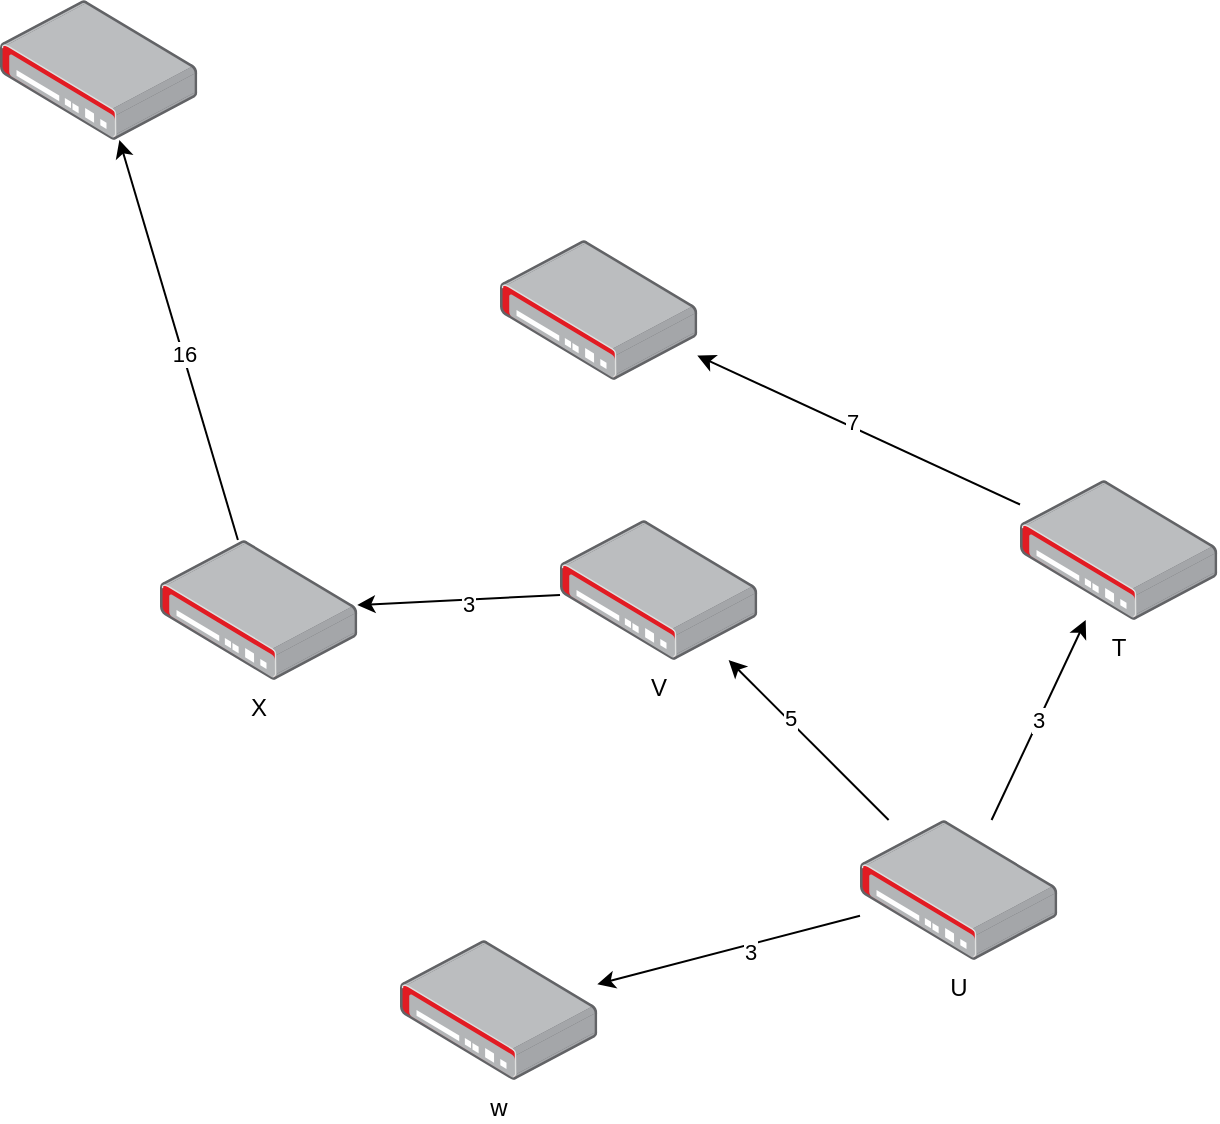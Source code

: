<mxfile version="22.0.8" type="github">
  <diagram name="第 1 页" id="yWCppMZFHAaxPfoO_EQy">
    <mxGraphModel dx="1623" dy="2105" grid="1" gridSize="10" guides="1" tooltips="1" connect="1" arrows="1" fold="1" page="1" pageScale="1" pageWidth="827" pageHeight="1169" math="0" shadow="0">
      <root>
        <mxCell id="0" />
        <mxCell id="1" parent="0" />
        <mxCell id="HIC51rnHH1Iu8R7tEqtq-3" style="rounded=0;orthogonalLoop=1;jettySize=auto;html=1;" edge="1" parent="1" source="HIC51rnHH1Iu8R7tEqtq-1" target="HIC51rnHH1Iu8R7tEqtq-2">
          <mxGeometry relative="1" as="geometry" />
        </mxCell>
        <mxCell id="HIC51rnHH1Iu8R7tEqtq-10" value="3" style="edgeLabel;html=1;align=center;verticalAlign=middle;resizable=0;points=[];" vertex="1" connectable="0" parent="HIC51rnHH1Iu8R7tEqtq-3">
          <mxGeometry x="-0.147" y="3" relative="1" as="geometry">
            <mxPoint as="offset" />
          </mxGeometry>
        </mxCell>
        <mxCell id="HIC51rnHH1Iu8R7tEqtq-5" style="rounded=0;orthogonalLoop=1;jettySize=auto;html=1;" edge="1" parent="1" source="HIC51rnHH1Iu8R7tEqtq-1" target="HIC51rnHH1Iu8R7tEqtq-4">
          <mxGeometry relative="1" as="geometry" />
        </mxCell>
        <mxCell id="HIC51rnHH1Iu8R7tEqtq-12" value="3" style="edgeLabel;html=1;align=center;verticalAlign=middle;resizable=0;points=[];" vertex="1" connectable="0" parent="HIC51rnHH1Iu8R7tEqtq-5">
          <mxGeometry x="-0.005" y="1" relative="1" as="geometry">
            <mxPoint as="offset" />
          </mxGeometry>
        </mxCell>
        <mxCell id="HIC51rnHH1Iu8R7tEqtq-7" style="rounded=0;orthogonalLoop=1;jettySize=auto;html=1;" edge="1" parent="1" source="HIC51rnHH1Iu8R7tEqtq-1" target="HIC51rnHH1Iu8R7tEqtq-6">
          <mxGeometry relative="1" as="geometry" />
        </mxCell>
        <mxCell id="HIC51rnHH1Iu8R7tEqtq-11" value="5" style="edgeLabel;html=1;align=center;verticalAlign=middle;resizable=0;points=[];" vertex="1" connectable="0" parent="HIC51rnHH1Iu8R7tEqtq-7">
          <mxGeometry x="0.258" y="-1" relative="1" as="geometry">
            <mxPoint as="offset" />
          </mxGeometry>
        </mxCell>
        <mxCell id="HIC51rnHH1Iu8R7tEqtq-1" value="U" style="image;points=[];aspect=fixed;html=1;align=center;shadow=0;dashed=0;image=img/lib/allied_telesis/security/Router_VPN.svg;" vertex="1" parent="1">
          <mxGeometry x="120" y="350" width="98.64" height="70" as="geometry" />
        </mxCell>
        <mxCell id="HIC51rnHH1Iu8R7tEqtq-2" value="w" style="image;points=[];aspect=fixed;html=1;align=center;shadow=0;dashed=0;image=img/lib/allied_telesis/security/Router_VPN.svg;" vertex="1" parent="1">
          <mxGeometry x="-110" y="410" width="98.64" height="70" as="geometry" />
        </mxCell>
        <mxCell id="HIC51rnHH1Iu8R7tEqtq-15" style="rounded=0;orthogonalLoop=1;jettySize=auto;html=1;" edge="1" parent="1" source="HIC51rnHH1Iu8R7tEqtq-4" target="HIC51rnHH1Iu8R7tEqtq-14">
          <mxGeometry relative="1" as="geometry" />
        </mxCell>
        <mxCell id="HIC51rnHH1Iu8R7tEqtq-16" value="7" style="edgeLabel;html=1;align=center;verticalAlign=middle;resizable=0;points=[];" vertex="1" connectable="0" parent="HIC51rnHH1Iu8R7tEqtq-15">
          <mxGeometry x="0.059" y="-2" relative="1" as="geometry">
            <mxPoint as="offset" />
          </mxGeometry>
        </mxCell>
        <mxCell id="HIC51rnHH1Iu8R7tEqtq-4" value="T" style="image;points=[];aspect=fixed;html=1;align=center;shadow=0;dashed=0;image=img/lib/allied_telesis/security/Router_VPN.svg;" vertex="1" parent="1">
          <mxGeometry x="200" y="180" width="98.64" height="70" as="geometry" />
        </mxCell>
        <mxCell id="HIC51rnHH1Iu8R7tEqtq-9" style="rounded=0;orthogonalLoop=1;jettySize=auto;html=1;" edge="1" parent="1" source="HIC51rnHH1Iu8R7tEqtq-6" target="HIC51rnHH1Iu8R7tEqtq-8">
          <mxGeometry relative="1" as="geometry" />
        </mxCell>
        <mxCell id="HIC51rnHH1Iu8R7tEqtq-13" value="3" style="edgeLabel;html=1;align=center;verticalAlign=middle;resizable=0;points=[];" vertex="1" connectable="0" parent="HIC51rnHH1Iu8R7tEqtq-9">
          <mxGeometry x="-0.064" y="2" relative="1" as="geometry">
            <mxPoint x="1" as="offset" />
          </mxGeometry>
        </mxCell>
        <mxCell id="HIC51rnHH1Iu8R7tEqtq-6" value="V" style="image;points=[];aspect=fixed;html=1;align=center;shadow=0;dashed=0;image=img/lib/allied_telesis/security/Router_VPN.svg;" vertex="1" parent="1">
          <mxGeometry x="-30" y="200" width="98.64" height="70" as="geometry" />
        </mxCell>
        <mxCell id="HIC51rnHH1Iu8R7tEqtq-18" style="rounded=0;orthogonalLoop=1;jettySize=auto;html=1;" edge="1" parent="1" source="HIC51rnHH1Iu8R7tEqtq-8" target="HIC51rnHH1Iu8R7tEqtq-17">
          <mxGeometry relative="1" as="geometry" />
        </mxCell>
        <mxCell id="HIC51rnHH1Iu8R7tEqtq-19" value="16" style="edgeLabel;html=1;align=center;verticalAlign=middle;resizable=0;points=[];" vertex="1" connectable="0" parent="HIC51rnHH1Iu8R7tEqtq-18">
          <mxGeometry x="-0.067" relative="1" as="geometry">
            <mxPoint as="offset" />
          </mxGeometry>
        </mxCell>
        <mxCell id="HIC51rnHH1Iu8R7tEqtq-8" value="X" style="image;points=[];aspect=fixed;html=1;align=center;shadow=0;dashed=0;image=img/lib/allied_telesis/security/Router_VPN.svg;" vertex="1" parent="1">
          <mxGeometry x="-230" y="210" width="98.64" height="70" as="geometry" />
        </mxCell>
        <mxCell id="HIC51rnHH1Iu8R7tEqtq-14" value="" style="image;points=[];aspect=fixed;html=1;align=center;shadow=0;dashed=0;image=img/lib/allied_telesis/security/Router_VPN.svg;" vertex="1" parent="1">
          <mxGeometry x="-60" y="60" width="98.64" height="70" as="geometry" />
        </mxCell>
        <mxCell id="HIC51rnHH1Iu8R7tEqtq-17" value="" style="image;points=[];aspect=fixed;html=1;align=center;shadow=0;dashed=0;image=img/lib/allied_telesis/security/Router_VPN.svg;" vertex="1" parent="1">
          <mxGeometry x="-310" y="-60" width="98.64" height="70" as="geometry" />
        </mxCell>
      </root>
    </mxGraphModel>
  </diagram>
</mxfile>
